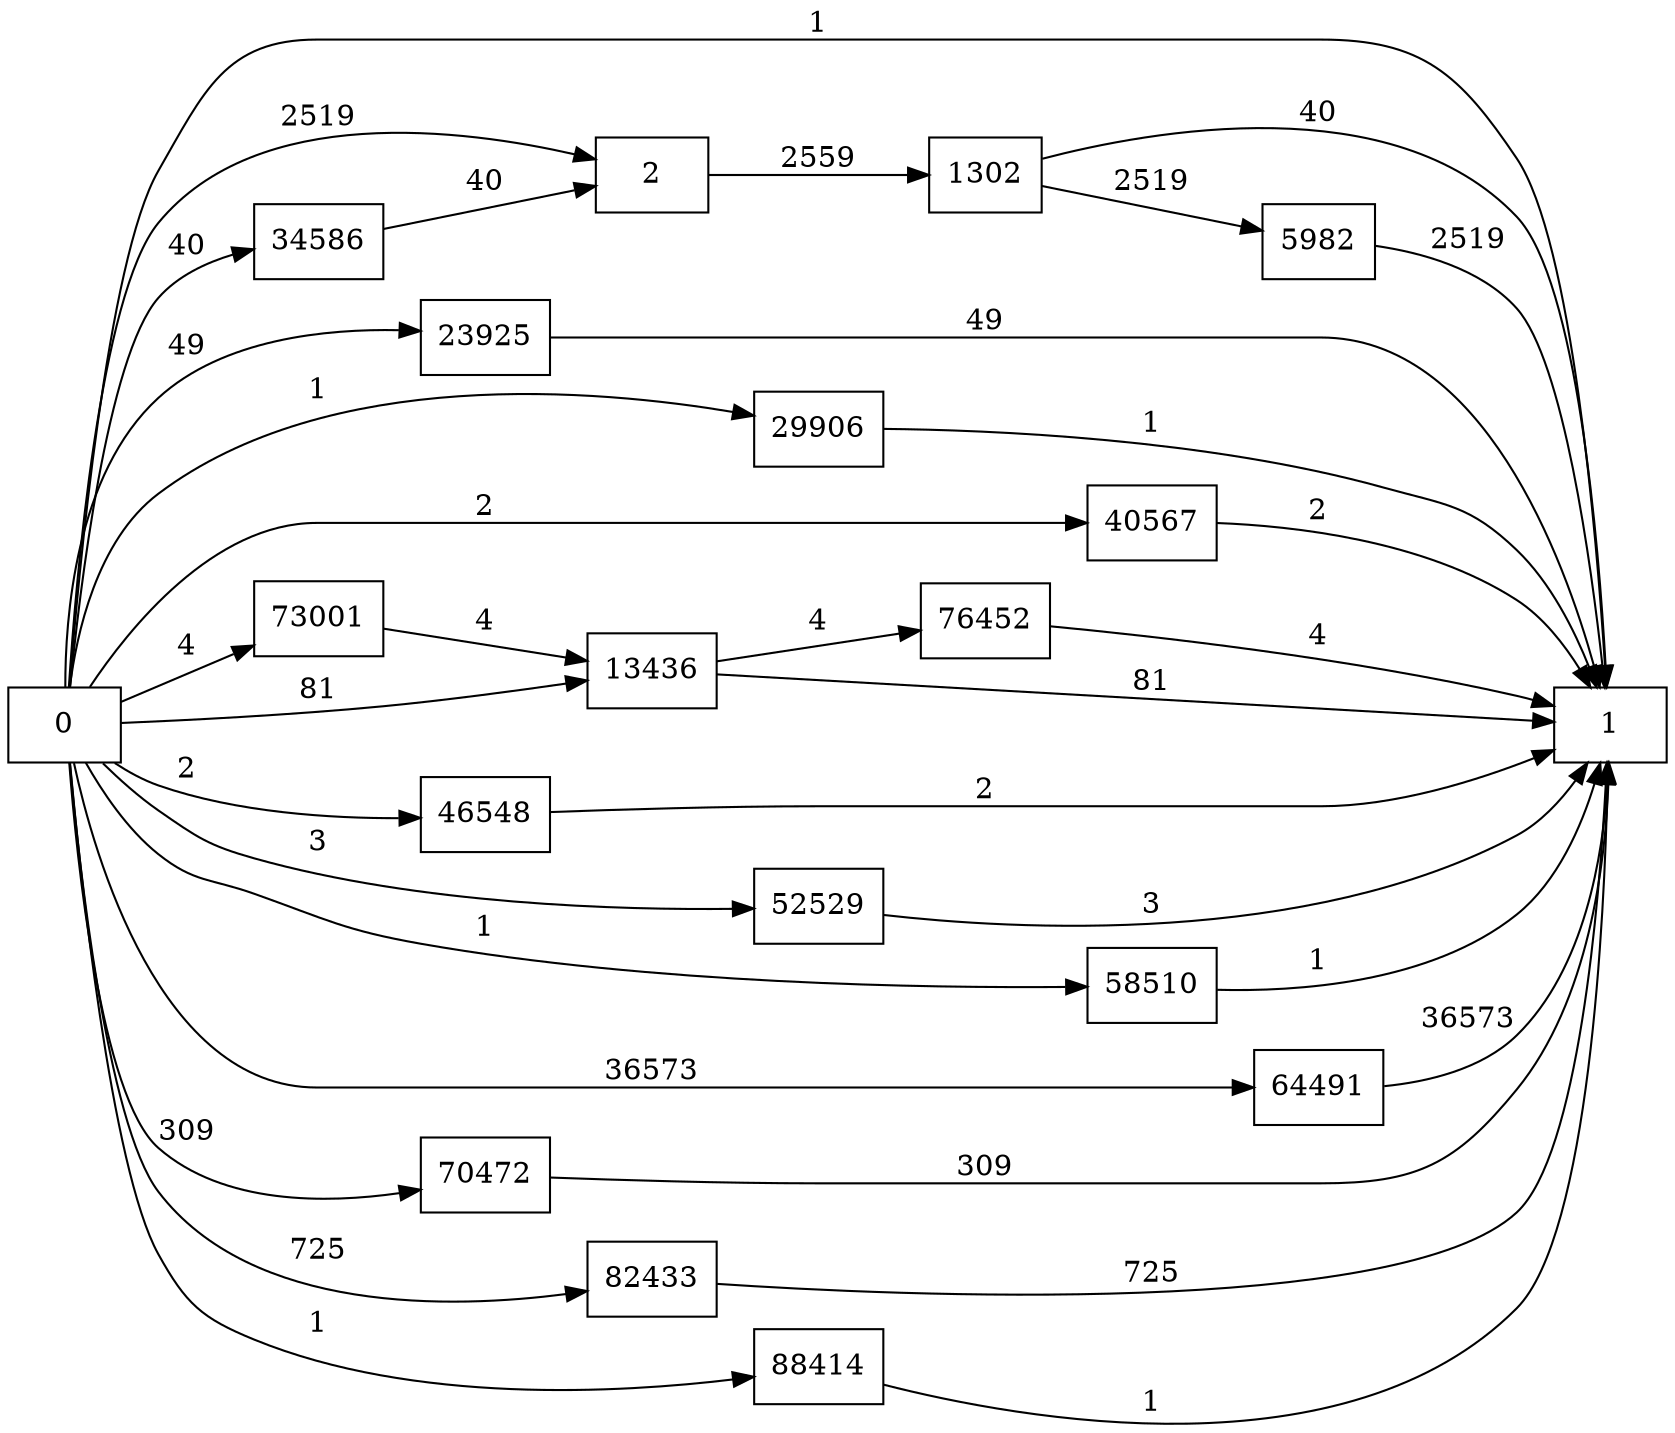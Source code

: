 digraph {
	graph [rankdir=LR]
	node [shape=rectangle]
	2 -> 1302 [label=2559]
	1302 -> 1 [label=40]
	1302 -> 5982 [label=2519]
	5982 -> 1 [label=2519]
	13436 -> 1 [label=81]
	13436 -> 76452 [label=4]
	23925 -> 1 [label=49]
	29906 -> 1 [label=1]
	34586 -> 2 [label=40]
	40567 -> 1 [label=2]
	46548 -> 1 [label=2]
	52529 -> 1 [label=3]
	58510 -> 1 [label=1]
	64491 -> 1 [label=36573]
	70472 -> 1 [label=309]
	73001 -> 13436 [label=4]
	76452 -> 1 [label=4]
	82433 -> 1 [label=725]
	88414 -> 1 [label=1]
	0 -> 2 [label=2519]
	0 -> 1 [label=1]
	0 -> 13436 [label=81]
	0 -> 23925 [label=49]
	0 -> 29906 [label=1]
	0 -> 34586 [label=40]
	0 -> 40567 [label=2]
	0 -> 46548 [label=2]
	0 -> 52529 [label=3]
	0 -> 58510 [label=1]
	0 -> 64491 [label=36573]
	0 -> 70472 [label=309]
	0 -> 73001 [label=4]
	0 -> 82433 [label=725]
	0 -> 88414 [label=1]
}
